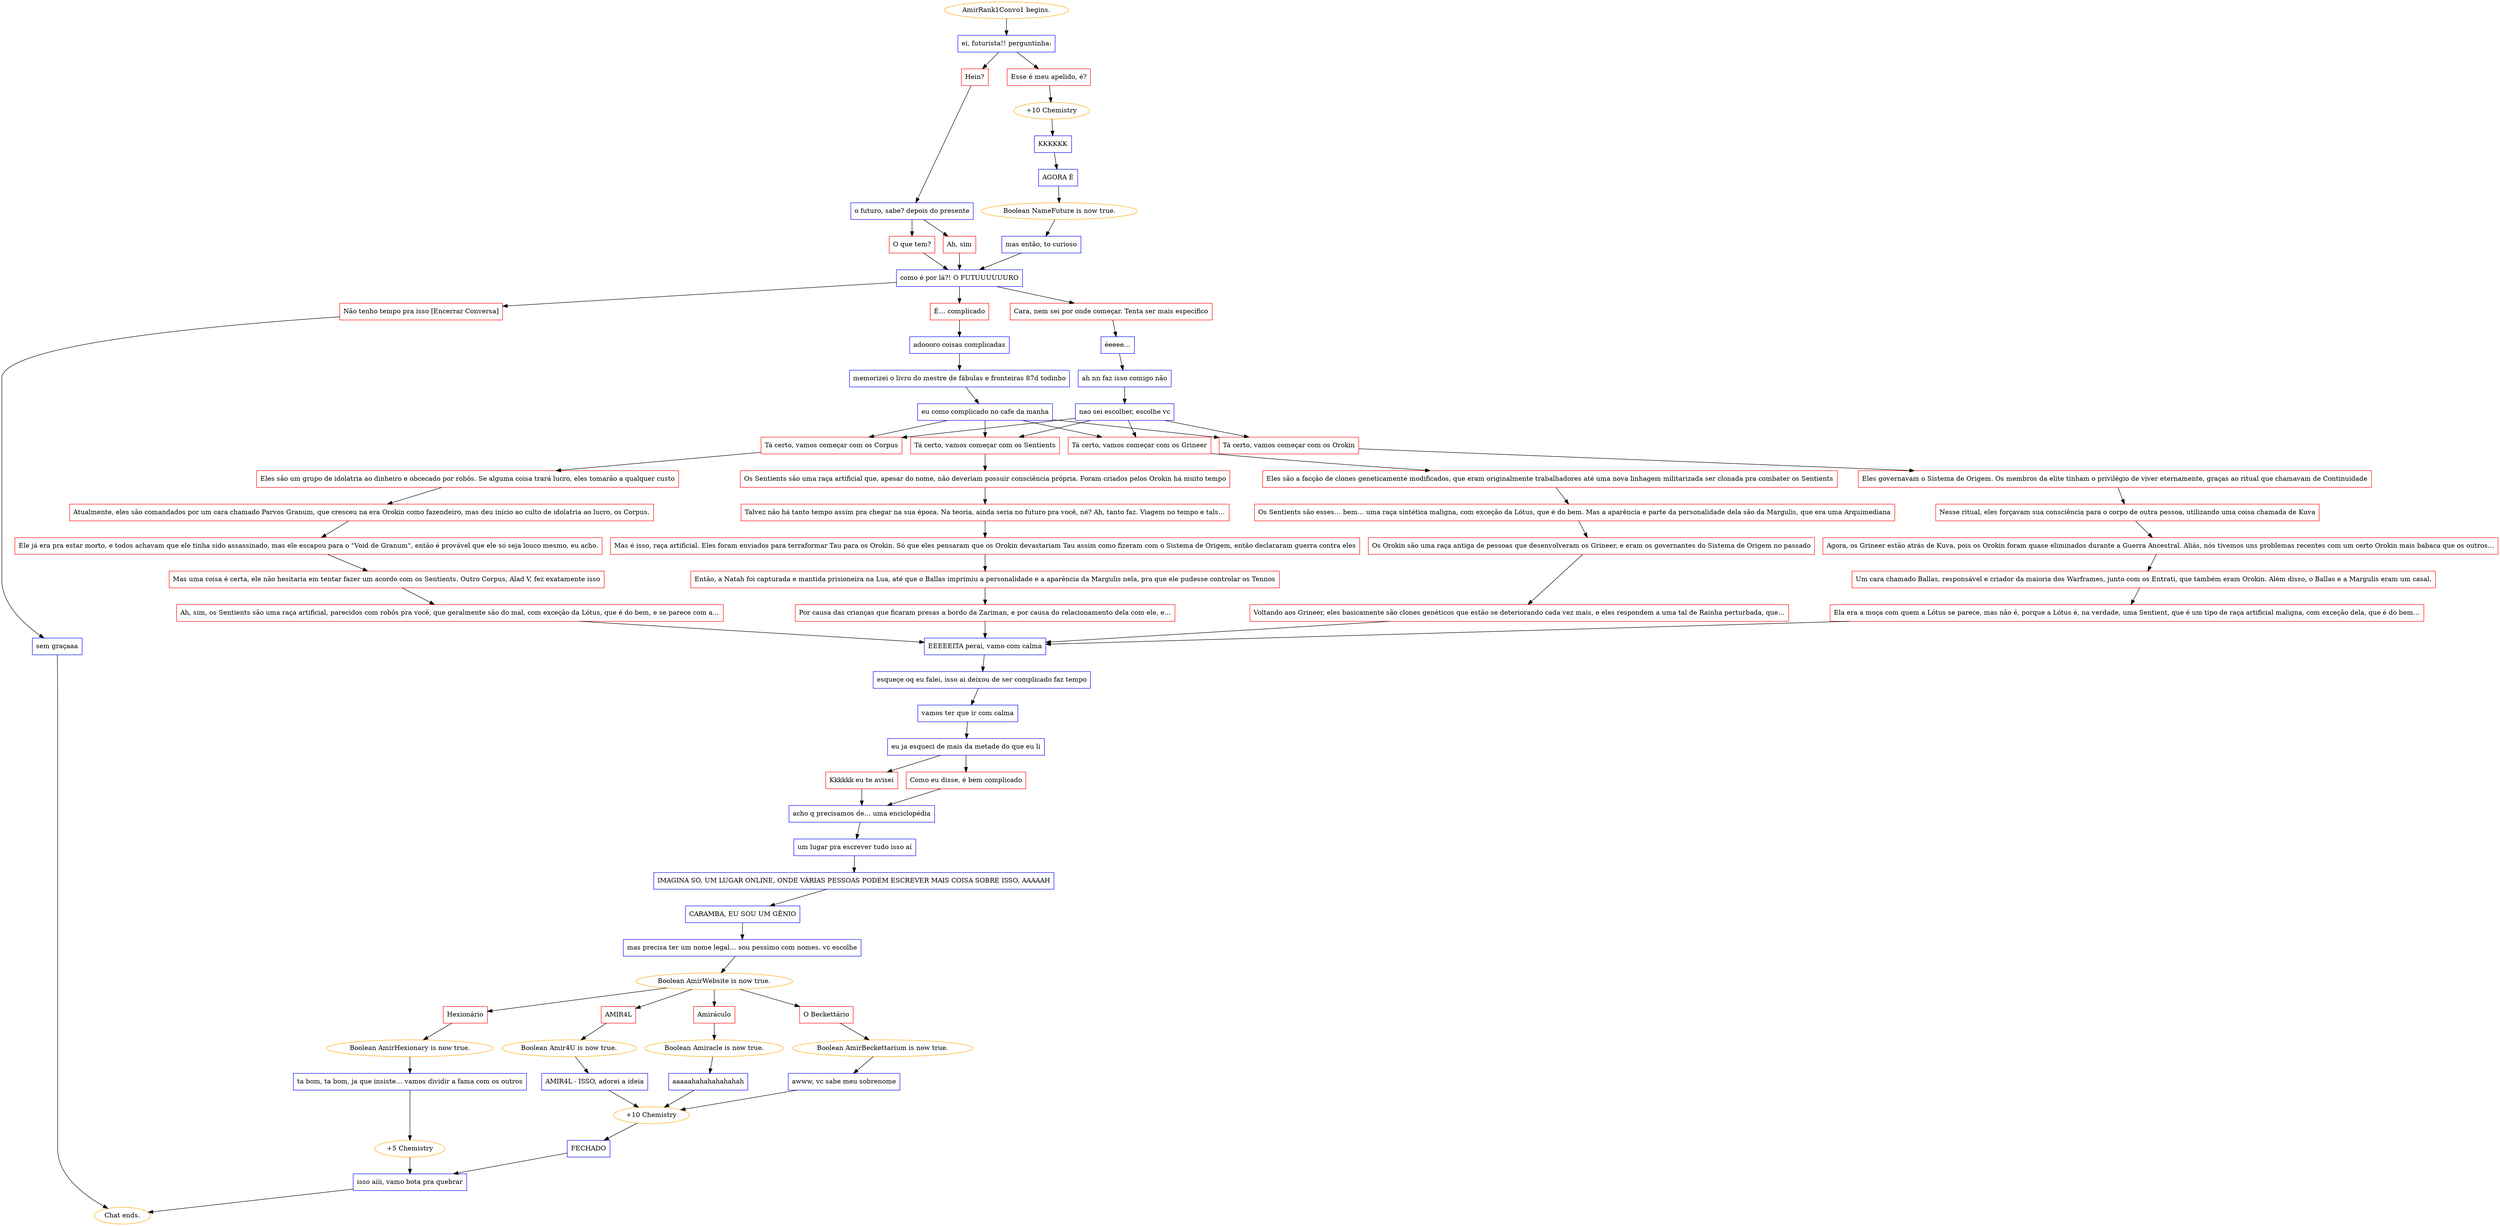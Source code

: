 digraph {
	"AmirRank1Convo1 begins." [color=orange];
		"AmirRank1Convo1 begins." -> j2277465345;
	j2277465345 [label="ei, futurista!! perguntinha:",shape=box,color=blue];
		j2277465345 -> j712832295;
		j2277465345 -> j283659173;
	j712832295 [label="Hein?",shape=box,color=red];
		j712832295 -> j653377652;
	j283659173 [label="Esse é meu apelido, é?",shape=box,color=red];
		j283659173 -> j484360756;
	j653377652 [label="o futuro, sabe? depois do presente",shape=box,color=blue];
		j653377652 -> j1541591319;
		j653377652 -> j3884720298;
	j484360756 [label="+10 Chemistry",color=orange];
		j484360756 -> j133922874;
	j1541591319 [label="Ah, sim",shape=box,color=red];
		j1541591319 -> j1914603151;
	j3884720298 [label="O que tem?",shape=box,color=red];
		j3884720298 -> j1914603151;
	j133922874 [label="KKKKKK",shape=box,color=blue];
		j133922874 -> j1711207473;
	j1914603151 [label="como é por lá?! O FUTUUUUUURO",shape=box,color=blue];
		j1914603151 -> j380579588;
		j1914603151 -> j3215605854;
		j1914603151 -> j1399232437;
	j1711207473 [label="AGORA É",shape=box,color=blue];
		j1711207473 -> j3309286486;
	j380579588 [label="Cara, nem sei por onde começar. Tenta ser mais específico",shape=box,color=red];
		j380579588 -> j2296824138;
	j3215605854 [label="É… complicado",shape=box,color=red];
		j3215605854 -> j917879684;
	j1399232437 [label="Não tenho tempo pra isso [Encerrar Conversa]",shape=box,color=red];
		j1399232437 -> j2654815856;
	j3309286486 [label="Boolean NameFuture is now true.",color=orange];
		j3309286486 -> j1160147220;
	j2296824138 [label="éeeee…",shape=box,color=blue];
		j2296824138 -> j3829869012;
	j917879684 [label="adoooro coisas complicadas",shape=box,color=blue];
		j917879684 -> j1898388629;
	j2654815856 [label="sem graçaaa",shape=box,color=blue];
		j2654815856 -> "Chat ends.";
	j1160147220 [label="mas então, to curioso",shape=box,color=blue];
		j1160147220 -> j1914603151;
	j3829869012 [label="ah nn faz isso comigo não",shape=box,color=blue];
		j3829869012 -> j1739105473;
	j1898388629 [label="memorizei o livro do mestre de fábulas e fronteiras 87d todinho",shape=box,color=blue];
		j1898388629 -> j1305192394;
	"Chat ends." [color=orange];
	j1739105473 [label="nao sei escolher, escolhe vc",shape=box,color=blue];
		j1739105473 -> j916950724;
		j1739105473 -> j869973092;
		j1739105473 -> j3439467247;
		j1739105473 -> j2480927936;
	j1305192394 [label="eu como complicado no cafe da manha",shape=box,color=blue];
		j1305192394 -> j916950724;
		j1305192394 -> j869973092;
		j1305192394 -> j3439467247;
		j1305192394 -> j2480927936;
	j916950724 [label="Tá certo, vamos começar com os Orokin",shape=box,color=red];
		j916950724 -> j49951624;
	j869973092 [label="Tá certo, vamos começar com os Corpus",shape=box,color=red];
		j869973092 -> j1711966758;
	j3439467247 [label="Tá certo, vamos começar com os Grineer",shape=box,color=red];
		j3439467247 -> j4269179355;
	j2480927936 [label="Tá certo, vamos começar com os Sentients",shape=box,color=red];
		j2480927936 -> j1489762883;
	j49951624 [label="Eles governavam o Sistema de Origem. Os membros da elite tinham o privilégio de viver eternamente, graças ao ritual que chamavam de Continuidade",shape=box,color=red];
		j49951624 -> j1119330310;
	j1711966758 [label="Eles são um grupo de idolatria ao dinheiro e obcecado por robôs. Se alguma coisa trará lucro, eles tomarão a qualquer custo",shape=box,color=red];
		j1711966758 -> j889788159;
	j4269179355 [label="Eles são a facção de clones geneticamente modificados, que eram originalmente trabalhadores até uma nova linhagem militarizada ser clonada pra combater os Sentients",shape=box,color=red];
		j4269179355 -> j2228325785;
	j1489762883 [label="Os Sentients são uma raça artificial que, apesar do nome, não deveriam possuir consciência própria. Foram criados pelos Orokin há muito tempo",shape=box,color=red];
		j1489762883 -> j1962797225;
	j1119330310 [label="Nesse ritual, eles forçavam sua consciência para o corpo de outra pessoa, utilizando uma coisa chamada de Kuva",shape=box,color=red];
		j1119330310 -> j3012553859;
	j889788159 [label="Atualmente, eles são comandados por um cara chamado Parvos Granum, que cresceu na era Orokin como fazendeiro, mas deu início ao culto de idolatria ao lucro, os Corpus.",shape=box,color=red];
		j889788159 -> j3947758238;
	j2228325785 [label="Os Sentients são esses… bem… uma raça sintética maligna, com exceção da Lótus, que é do bem. Mas a aparência e parte da personalidade dela são da Margulis, que era uma Arquimediana",shape=box,color=red];
		j2228325785 -> j73117660;
	j1962797225 [label="Talvez não há tanto tempo assim pra chegar na sua época. Na teoria, ainda seria no futuro pra você, né? Ah, tanto faz. Viagem no tempo e tals…",shape=box,color=red];
		j1962797225 -> j3887627172;
	j3012553859 [label="Agora, os Grineer estão atrás de Kuva, pois os Orokin foram quase eliminados durante a Guerra Ancestral. Aliás, nós tivemos uns problemas recentes com um certo Orokin mais babaca que os outros…",shape=box,color=red];
		j3012553859 -> j4059736284;
	j3947758238 [label="Ele já era pra estar morto, e todos achavam que ele tinha sido assassinado, mas ele escapou para o \"Void de Granum\", então é provável que ele só seja louco mesmo, eu acho.",shape=box,color=red];
		j3947758238 -> j4191650038;
	j73117660 [label="Os Orokin são uma raça antiga de pessoas que desenvolveram os Grineer, e eram os governantes do Sistema de Origem no passado",shape=box,color=red];
		j73117660 -> j3274024448;
	j3887627172 [label="Mas é isso, raça artificial. Eles foram enviados para terraformar Tau para os Orokin. Só que eles pensaram que os Orokin devastariam Tau assim como fizeram com o Sistema de Origem, então declararam guerra contra eles",shape=box,color=red];
		j3887627172 -> j693675107;
	j4059736284 [label="Um cara chamado Ballas, responsável e criador da maioria dos Warframes, junto com os Entrati, que também eram Orokin. Além disso, o Ballas e a Margulis eram um casal.",shape=box,color=red];
		j4059736284 -> j1542772151;
	j4191650038 [label="Mas uma coisa é certa, ele não hesitaria em tentar fazer um acordo com os Sentients. Outro Corpus, Alad V, fez exatamente isso",shape=box,color=red];
		j4191650038 -> j3184755507;
	j3274024448 [label="Voltando aos Grineer, eles basicamente são clones genéticos que estão se deteriorando cada vez mais, e eles respondem a uma tal de Rainha perturbada, que…",shape=box,color=red];
		j3274024448 -> j932131365;
	j693675107 [label="Então, a Natah foi capturada e mantida prisioneira na Lua, até que o Ballas imprimiu a personalidade e a aparência da Margulis nela, pra que ele pudesse controlar os Tennos",shape=box,color=red];
		j693675107 -> j1545222809;
	j1542772151 [label="Ela era a moça com quem a Lótus se parece, mas não é, porque a Lótus é, na verdade, uma Sentient, que é um tipo de raça artificial maligna, com exceção dela, que é do bem…",shape=box,color=red];
		j1542772151 -> j932131365;
	j3184755507 [label="Ah, sim, os Sentients são uma raça artificial, parecidos com robôs pra você, que geralmente são do mal, com exceção da Lótus, que é do bem, e se parece com a…",shape=box,color=red];
		j3184755507 -> j932131365;
	j932131365 [label="EEEEEITA perai, vamo com calma",shape=box,color=blue];
		j932131365 -> j999472728;
	j1545222809 [label="Por causa das crianças que ficaram presas a bordo da Zariman, e por causa do relacionamento dela com ele, e…",shape=box,color=red];
		j1545222809 -> j932131365;
	j999472728 [label="esqueçe oq eu falei, isso ai deixou de ser complicado faz tempo",shape=box,color=blue];
		j999472728 -> j1522818263;
	j1522818263 [label="vamos ter que ir com calma",shape=box,color=blue];
		j1522818263 -> j34584529;
	j34584529 [label="eu ja esqueci de mais da metade do que eu li",shape=box,color=blue];
		j34584529 -> j3331462827;
		j34584529 -> j811943500;
	j3331462827 [label="Kkkkkk eu te avisei",shape=box,color=red];
		j3331462827 -> j893072022;
	j811943500 [label="Como eu disse, é bem complicado",shape=box,color=red];
		j811943500 -> j893072022;
	j893072022 [label="acho q precisamos de… uma enciclopédia",shape=box,color=blue];
		j893072022 -> j3573226318;
	j3573226318 [label="um lugar pra escrever tudo isso aí",shape=box,color=blue];
		j3573226318 -> j698093753;
	j698093753 [label="IMAGINA SÓ, UM LUGAR ONLINE, ONDE VÁRIAS PESSOAS PODEM ESCREVER MAIS COISA SOBRE ISSO, AAAAAH",shape=box,color=blue];
		j698093753 -> j1551905054;
	j1551905054 [label="CARAMBA, EU SOU UM GÊNIO",shape=box,color=blue];
		j1551905054 -> j658301221;
	j658301221 [label="mas precisa ter um nome legal… sou pessimo com nomes. vc escolhe",shape=box,color=blue];
		j658301221 -> j2827662073;
	j2827662073 [label="Boolean AmirWebsite is now true.",color=orange];
		j2827662073 -> j2518035844;
		j2827662073 -> j4265565139;
		j2827662073 -> j4176262560;
		j2827662073 -> j1243779520;
	j2518035844 [label="Hexionário",shape=box,color=red];
		j2518035844 -> j1877592019;
	j4265565139 [label="AMIR4L",shape=box,color=red];
		j4265565139 -> j804031723;
	j4176262560 [label="Amiráculo",shape=box,color=red];
		j4176262560 -> j60850120;
	j1243779520 [label="O Beckettário",shape=box,color=red];
		j1243779520 -> j2050543592;
	j1877592019 [label="Boolean AmirHexionary is now true.",color=orange];
		j1877592019 -> j1109122469;
	j804031723 [label="Boolean Amir4U is now true.",color=orange];
		j804031723 -> j100977419;
	j60850120 [label="Boolean Amiracle is now true.",color=orange];
		j60850120 -> j490178619;
	j2050543592 [label="Boolean AmirBeckettarium is now true.",color=orange];
		j2050543592 -> j1034457216;
	j1109122469 [label="ta bom, ta bom, ja que insiste… vamos dividir a fama com os outros",shape=box,color=blue];
		j1109122469 -> j4210499513;
	j100977419 [label="AMIR4L - ISSO, adorei a ideia",shape=box,color=blue];
		j100977419 -> j619975593;
	j490178619 [label="aaaaahahahahahahah",shape=box,color=blue];
		j490178619 -> j619975593;
	j1034457216 [label="awww, vc sabe meu sobrenome",shape=box,color=blue];
		j1034457216 -> j619975593;
	j4210499513 [label="+5 Chemistry",color=orange];
		j4210499513 -> j2999339328;
	j619975593 [label="+10 Chemistry",color=orange];
		j619975593 -> j3829766160;
	j2999339328 [label="isso aíii, vamo bota pra quebrar",shape=box,color=blue];
		j2999339328 -> "Chat ends.";
	j3829766160 [label="FECHADO",shape=box,color=blue];
		j3829766160 -> j2999339328;
}